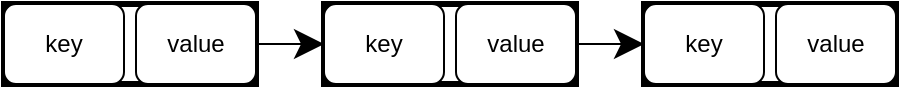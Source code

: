 <mxfile>
    <diagram id="7kwGnyLF6H_2VH-LbVwP" name="Page-1">
        <mxGraphModel dx="597" dy="329" grid="1" gridSize="10" guides="1" tooltips="1" connect="1" arrows="1" fold="1" page="1" pageScale="1" pageWidth="850" pageHeight="1100" math="0" shadow="0">
            <root>
                <mxCell id="0"/>
                <mxCell id="1" parent="0"/>
                <mxCell id="4" value="" style="group;strokeColor=default;strokeWidth=3;" vertex="1" connectable="0" parent="1">
                    <mxGeometry x="202" y="260" width="126" height="40" as="geometry"/>
                </mxCell>
                <mxCell id="2" value="key" style="rounded=1;whiteSpace=wrap;html=1;" vertex="1" parent="4">
                    <mxGeometry width="60" height="40" as="geometry"/>
                </mxCell>
                <mxCell id="3" value="value" style="rounded=1;whiteSpace=wrap;html=1;" vertex="1" parent="4">
                    <mxGeometry x="66" width="60" height="40" as="geometry"/>
                </mxCell>
                <mxCell id="5" value="" style="group;strokeColor=default;strokeWidth=3;" vertex="1" connectable="0" parent="1">
                    <mxGeometry x="362" y="260" width="126" height="40" as="geometry"/>
                </mxCell>
                <mxCell id="6" value="key" style="rounded=1;whiteSpace=wrap;html=1;" vertex="1" parent="5">
                    <mxGeometry width="60" height="40" as="geometry"/>
                </mxCell>
                <mxCell id="7" value="value" style="rounded=1;whiteSpace=wrap;html=1;" vertex="1" parent="5">
                    <mxGeometry x="66" width="60" height="40" as="geometry"/>
                </mxCell>
                <mxCell id="8" style="edgeStyle=none;html=1;exitX=1;exitY=0.5;exitDx=0;exitDy=0;endSize=12;" edge="1" parent="1" source="3" target="6">
                    <mxGeometry relative="1" as="geometry"/>
                </mxCell>
                <mxCell id="9" value="" style="group;strokeColor=default;strokeWidth=3;" vertex="1" connectable="0" parent="1">
                    <mxGeometry x="522" y="260" width="126" height="40" as="geometry"/>
                </mxCell>
                <mxCell id="10" value="key" style="rounded=1;whiteSpace=wrap;html=1;" vertex="1" parent="9">
                    <mxGeometry width="60" height="40" as="geometry"/>
                </mxCell>
                <mxCell id="11" value="value" style="rounded=1;whiteSpace=wrap;html=1;" vertex="1" parent="9">
                    <mxGeometry x="66" width="60" height="40" as="geometry"/>
                </mxCell>
                <mxCell id="12" style="edgeStyle=none;html=1;exitX=1;exitY=0.5;exitDx=0;exitDy=0;endSize=12;entryX=0;entryY=0.5;entryDx=0;entryDy=0;" edge="1" parent="1" source="7" target="10">
                    <mxGeometry relative="1" as="geometry">
                        <mxPoint x="532" y="280" as="targetPoint"/>
                    </mxGeometry>
                </mxCell>
            </root>
        </mxGraphModel>
    </diagram>
</mxfile>